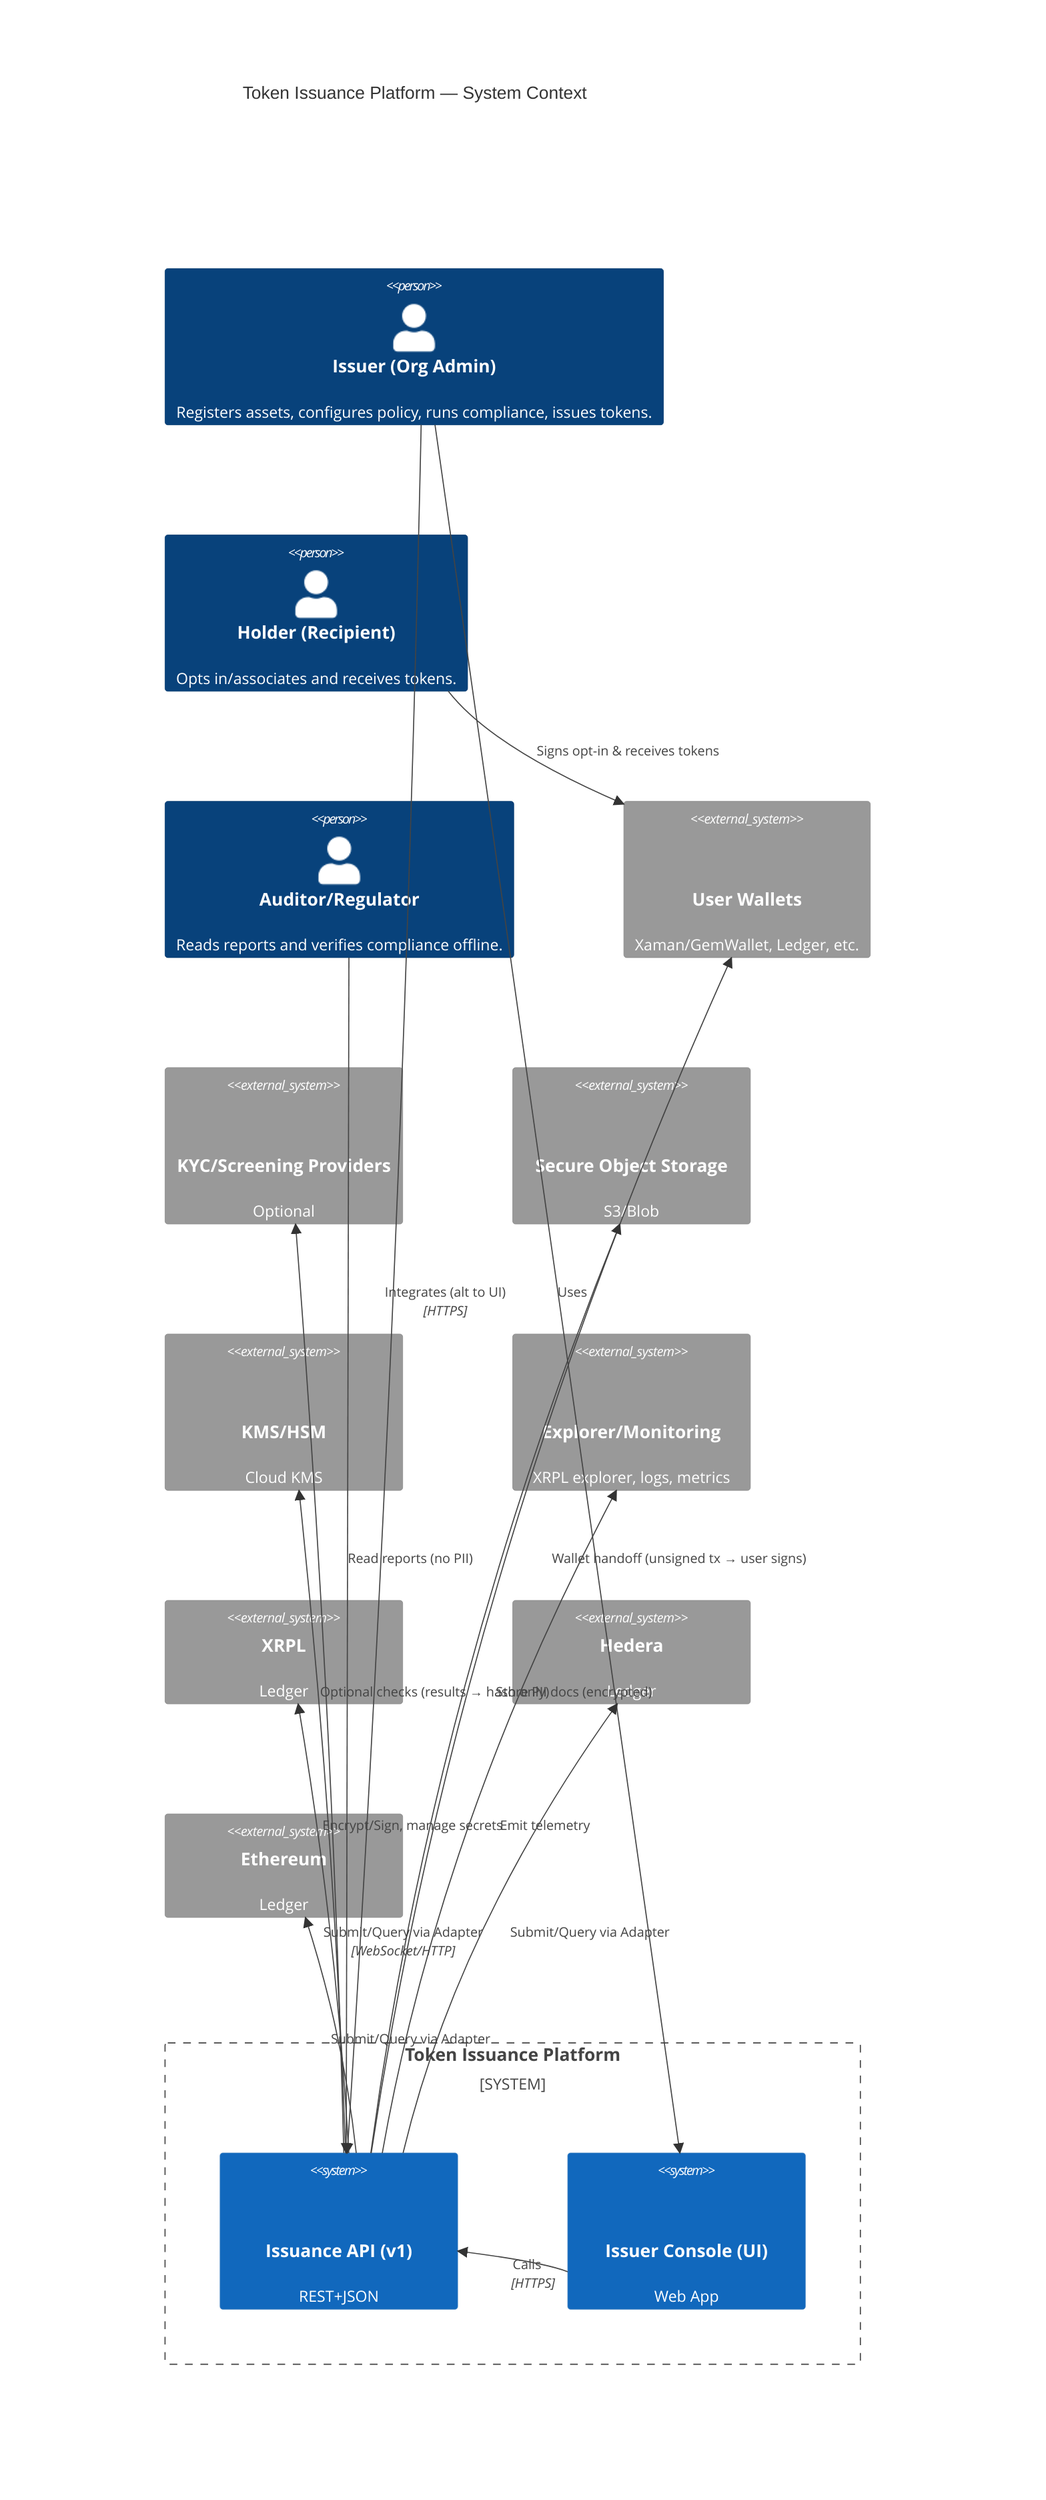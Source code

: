 C4Context
title Token Issuance Platform — System Context

Person(issuer, "Issuer (Org Admin)", "Registers assets, configures policy, runs compliance, issues tokens.")
Person(holder, "Holder (Recipient)", "Opts in/associates and receives tokens.")
Person(regulator, "Auditor/Regulator", "Reads reports and verifies compliance offline.")

System_Boundary(platform, "Token Issuance Platform") {
  System(api, "Issuance API (v1)", "REST+JSON", "Assets, Opt-Ins, Compliance Records, Issuances.")
  System(web, "Issuer Console (UI)", "Web App", "Wizard for asset setup, opt-in, compliance & issuance.")
}

System_Ext(wallets, "User Wallets", "Xaman/GemWallet, Ledger, etc.", "End-user signing for TrustSet/associate.")
System_Ext(kyc, "KYC/Screening Providers", "Optional", "Sanctions/PEP checks (hashes only stored).")
System_Ext(storage, "Secure Object Storage", "S3/Blob", "Encrypted PII docs (off-ledger).")
System_Ext(kms, "KMS/HSM", "Cloud KMS", "Protects issuer/server keys (if server-side signing).")
System_Ext(obs, "Explorer/Monitoring", "XRPL explorer, logs, metrics", "Ops & audit visibility.")

System_Ext(xrpl, "XRPL", "Ledger")
System_Ext(hedera, "Hedera", "Ledger")
System_Ext(ethereum, "Ethereum", "Ledger")

Rel(issuer, web, "Uses")
Rel(web, api, "Calls", "HTTPS")
Rel(issuer, api, "Integrates (alt to UI)", "HTTPS")
Rel(api, wallets, "Wallet handoff (unsigned tx → user signs)")
Rel(api, xrpl, "Submit/Query via Adapter", "WebSocket/HTTP")
Rel(api, hedera, "Submit/Query via Adapter")
Rel(api, ethereum, "Submit/Query via Adapter")
Rel(api, storage, "Store PII docs (encrypted)")
Rel(api, kyc, "Optional checks (results → hash only)")
Rel(api, kms, "Encrypt/Sign, manage secrets")
Rel(api, obs, "Emit telemetry")
Rel(regulator, api, "Read reports (no PII)")
Rel(holder, wallets, "Signs opt-in & receives tokens")